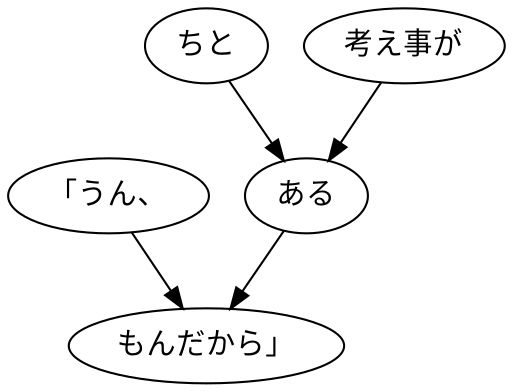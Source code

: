 digraph graph5864 {
	node0 [label="「うん、"];
	node1 [label="ちと"];
	node2 [label="考え事が"];
	node3 [label="ある"];
	node4 [label="もんだから」"];
	node0 -> node4;
	node1 -> node3;
	node2 -> node3;
	node3 -> node4;
}
